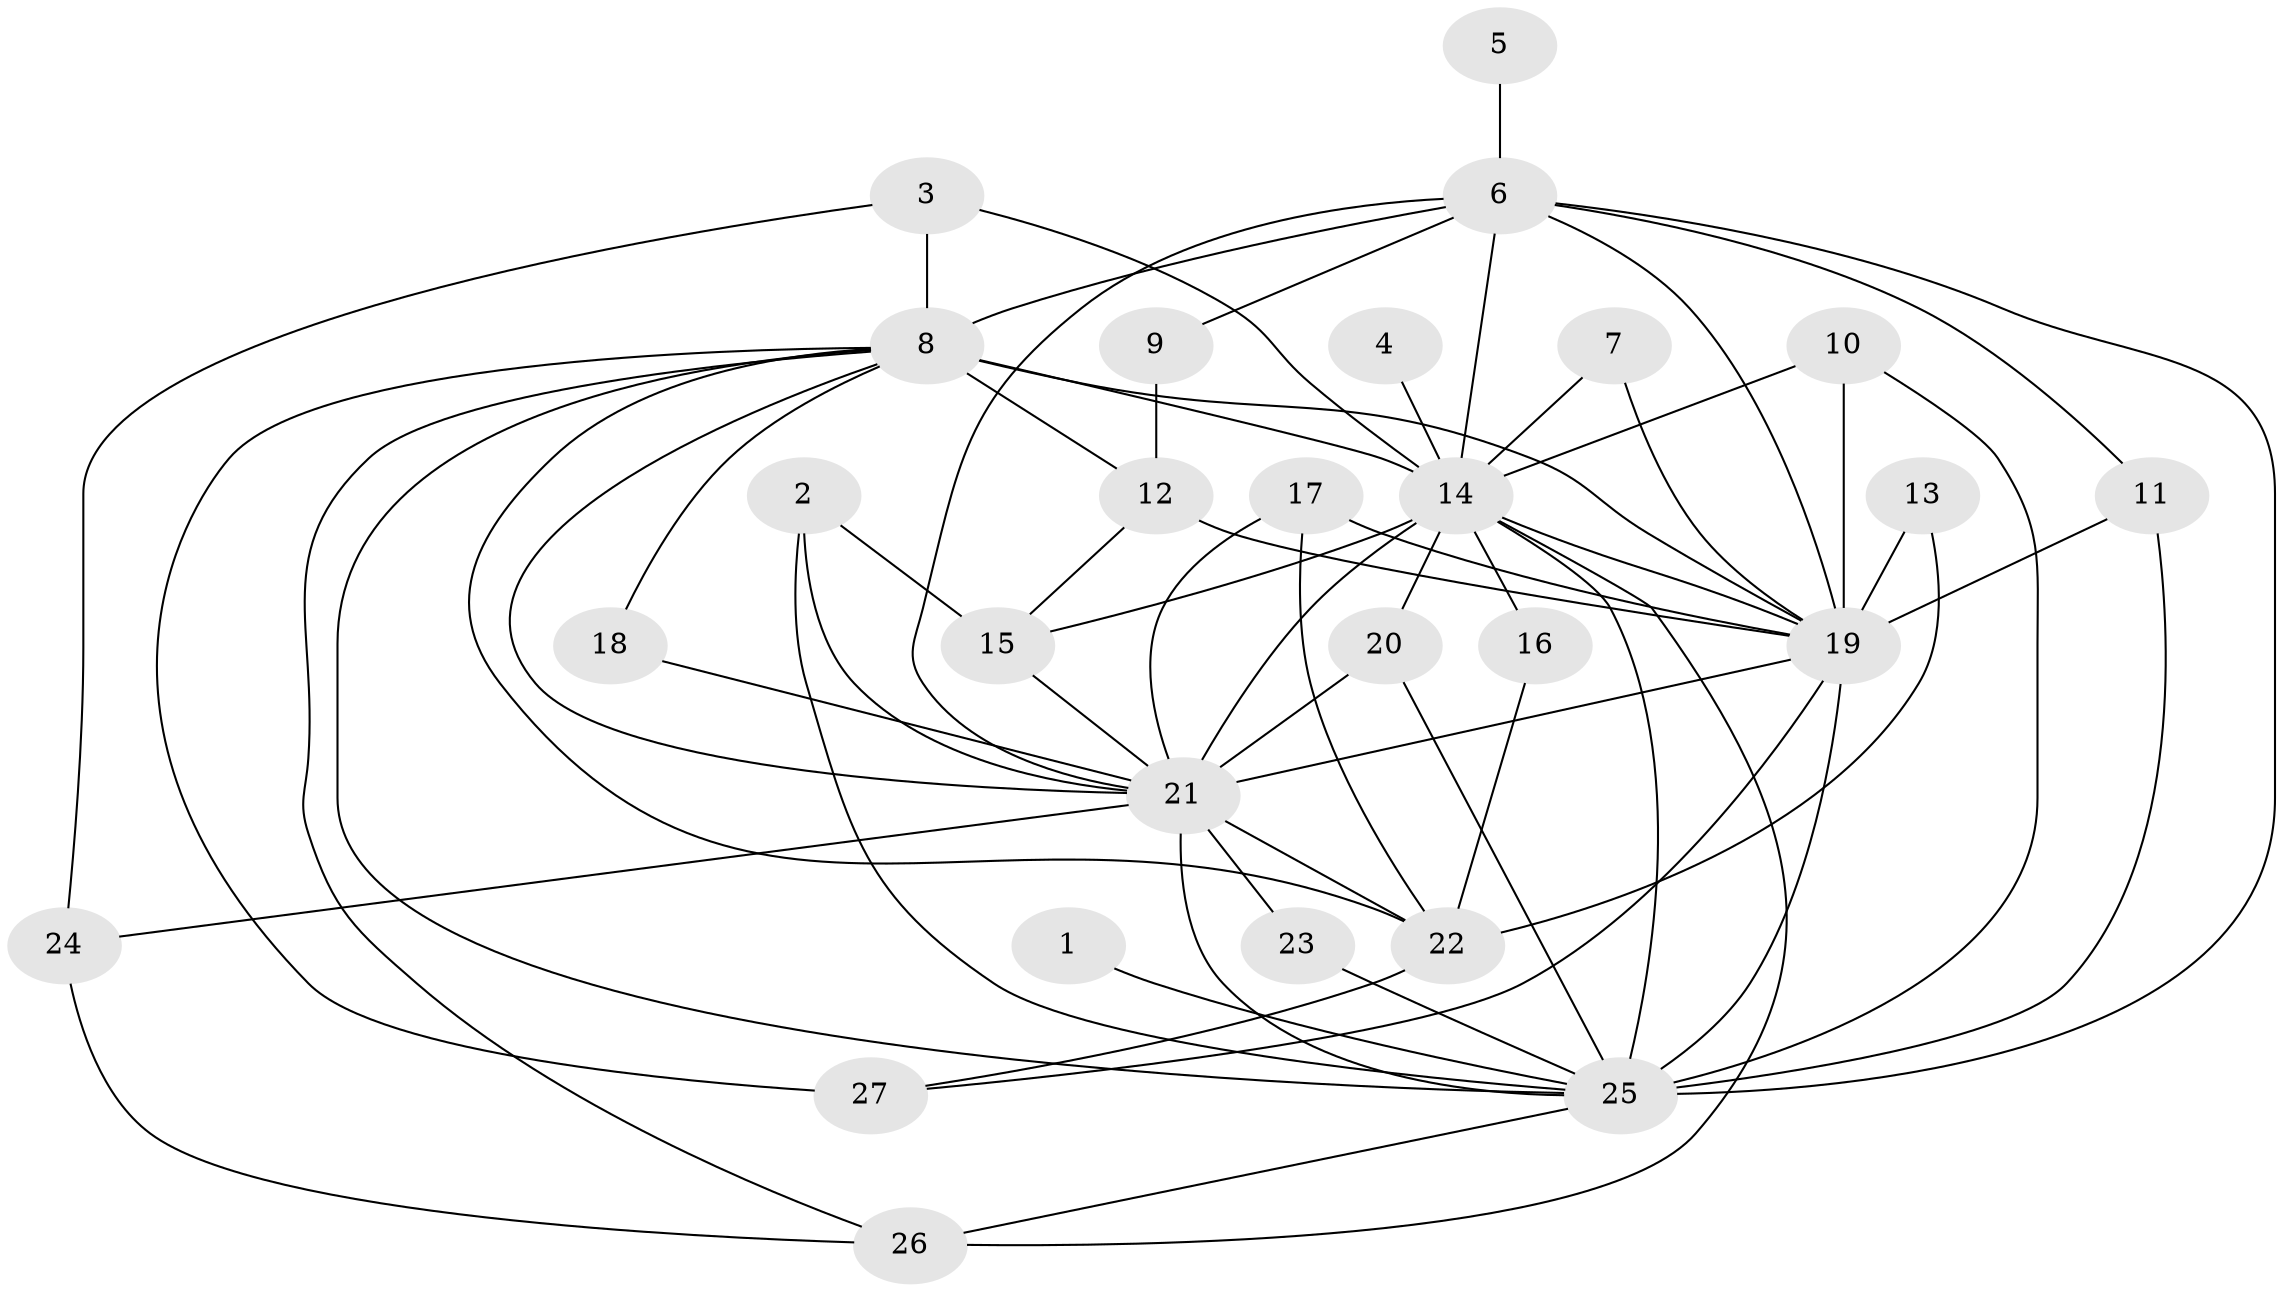 // original degree distribution, {13: 0.015151515151515152, 14: 0.015151515151515152, 17: 0.015151515151515152, 24: 0.030303030303030304, 15: 0.030303030303030304, 16: 0.015151515151515152, 10: 0.015151515151515152, 21: 0.015151515151515152, 7: 0.015151515151515152, 3: 0.18181818181818182, 2: 0.5454545454545454, 4: 0.09090909090909091, 6: 0.015151515151515152}
// Generated by graph-tools (version 1.1) at 2025/36/03/04/25 23:36:34]
// undirected, 27 vertices, 63 edges
graph export_dot {
  node [color=gray90,style=filled];
  1;
  2;
  3;
  4;
  5;
  6;
  7;
  8;
  9;
  10;
  11;
  12;
  13;
  14;
  15;
  16;
  17;
  18;
  19;
  20;
  21;
  22;
  23;
  24;
  25;
  26;
  27;
  1 -- 25 [weight=1.0];
  2 -- 15 [weight=1.0];
  2 -- 21 [weight=1.0];
  2 -- 25 [weight=1.0];
  3 -- 8 [weight=1.0];
  3 -- 14 [weight=1.0];
  3 -- 24 [weight=1.0];
  4 -- 14 [weight=1.0];
  5 -- 6 [weight=1.0];
  6 -- 8 [weight=3.0];
  6 -- 9 [weight=1.0];
  6 -- 11 [weight=1.0];
  6 -- 14 [weight=1.0];
  6 -- 19 [weight=4.0];
  6 -- 21 [weight=2.0];
  6 -- 25 [weight=1.0];
  7 -- 14 [weight=1.0];
  7 -- 19 [weight=1.0];
  8 -- 12 [weight=1.0];
  8 -- 14 [weight=3.0];
  8 -- 18 [weight=1.0];
  8 -- 19 [weight=10.0];
  8 -- 21 [weight=2.0];
  8 -- 22 [weight=2.0];
  8 -- 25 [weight=2.0];
  8 -- 26 [weight=1.0];
  8 -- 27 [weight=2.0];
  9 -- 12 [weight=1.0];
  10 -- 14 [weight=1.0];
  10 -- 19 [weight=1.0];
  10 -- 25 [weight=1.0];
  11 -- 19 [weight=2.0];
  11 -- 25 [weight=1.0];
  12 -- 15 [weight=1.0];
  12 -- 19 [weight=3.0];
  13 -- 19 [weight=2.0];
  13 -- 22 [weight=2.0];
  14 -- 15 [weight=1.0];
  14 -- 16 [weight=2.0];
  14 -- 19 [weight=6.0];
  14 -- 20 [weight=1.0];
  14 -- 21 [weight=2.0];
  14 -- 25 [weight=2.0];
  14 -- 26 [weight=1.0];
  15 -- 21 [weight=1.0];
  16 -- 22 [weight=1.0];
  17 -- 19 [weight=1.0];
  17 -- 21 [weight=1.0];
  17 -- 22 [weight=1.0];
  18 -- 21 [weight=1.0];
  19 -- 21 [weight=6.0];
  19 -- 25 [weight=5.0];
  19 -- 27 [weight=1.0];
  20 -- 21 [weight=1.0];
  20 -- 25 [weight=1.0];
  21 -- 22 [weight=2.0];
  21 -- 23 [weight=1.0];
  21 -- 24 [weight=1.0];
  21 -- 25 [weight=2.0];
  22 -- 27 [weight=1.0];
  23 -- 25 [weight=2.0];
  24 -- 26 [weight=1.0];
  25 -- 26 [weight=1.0];
}
